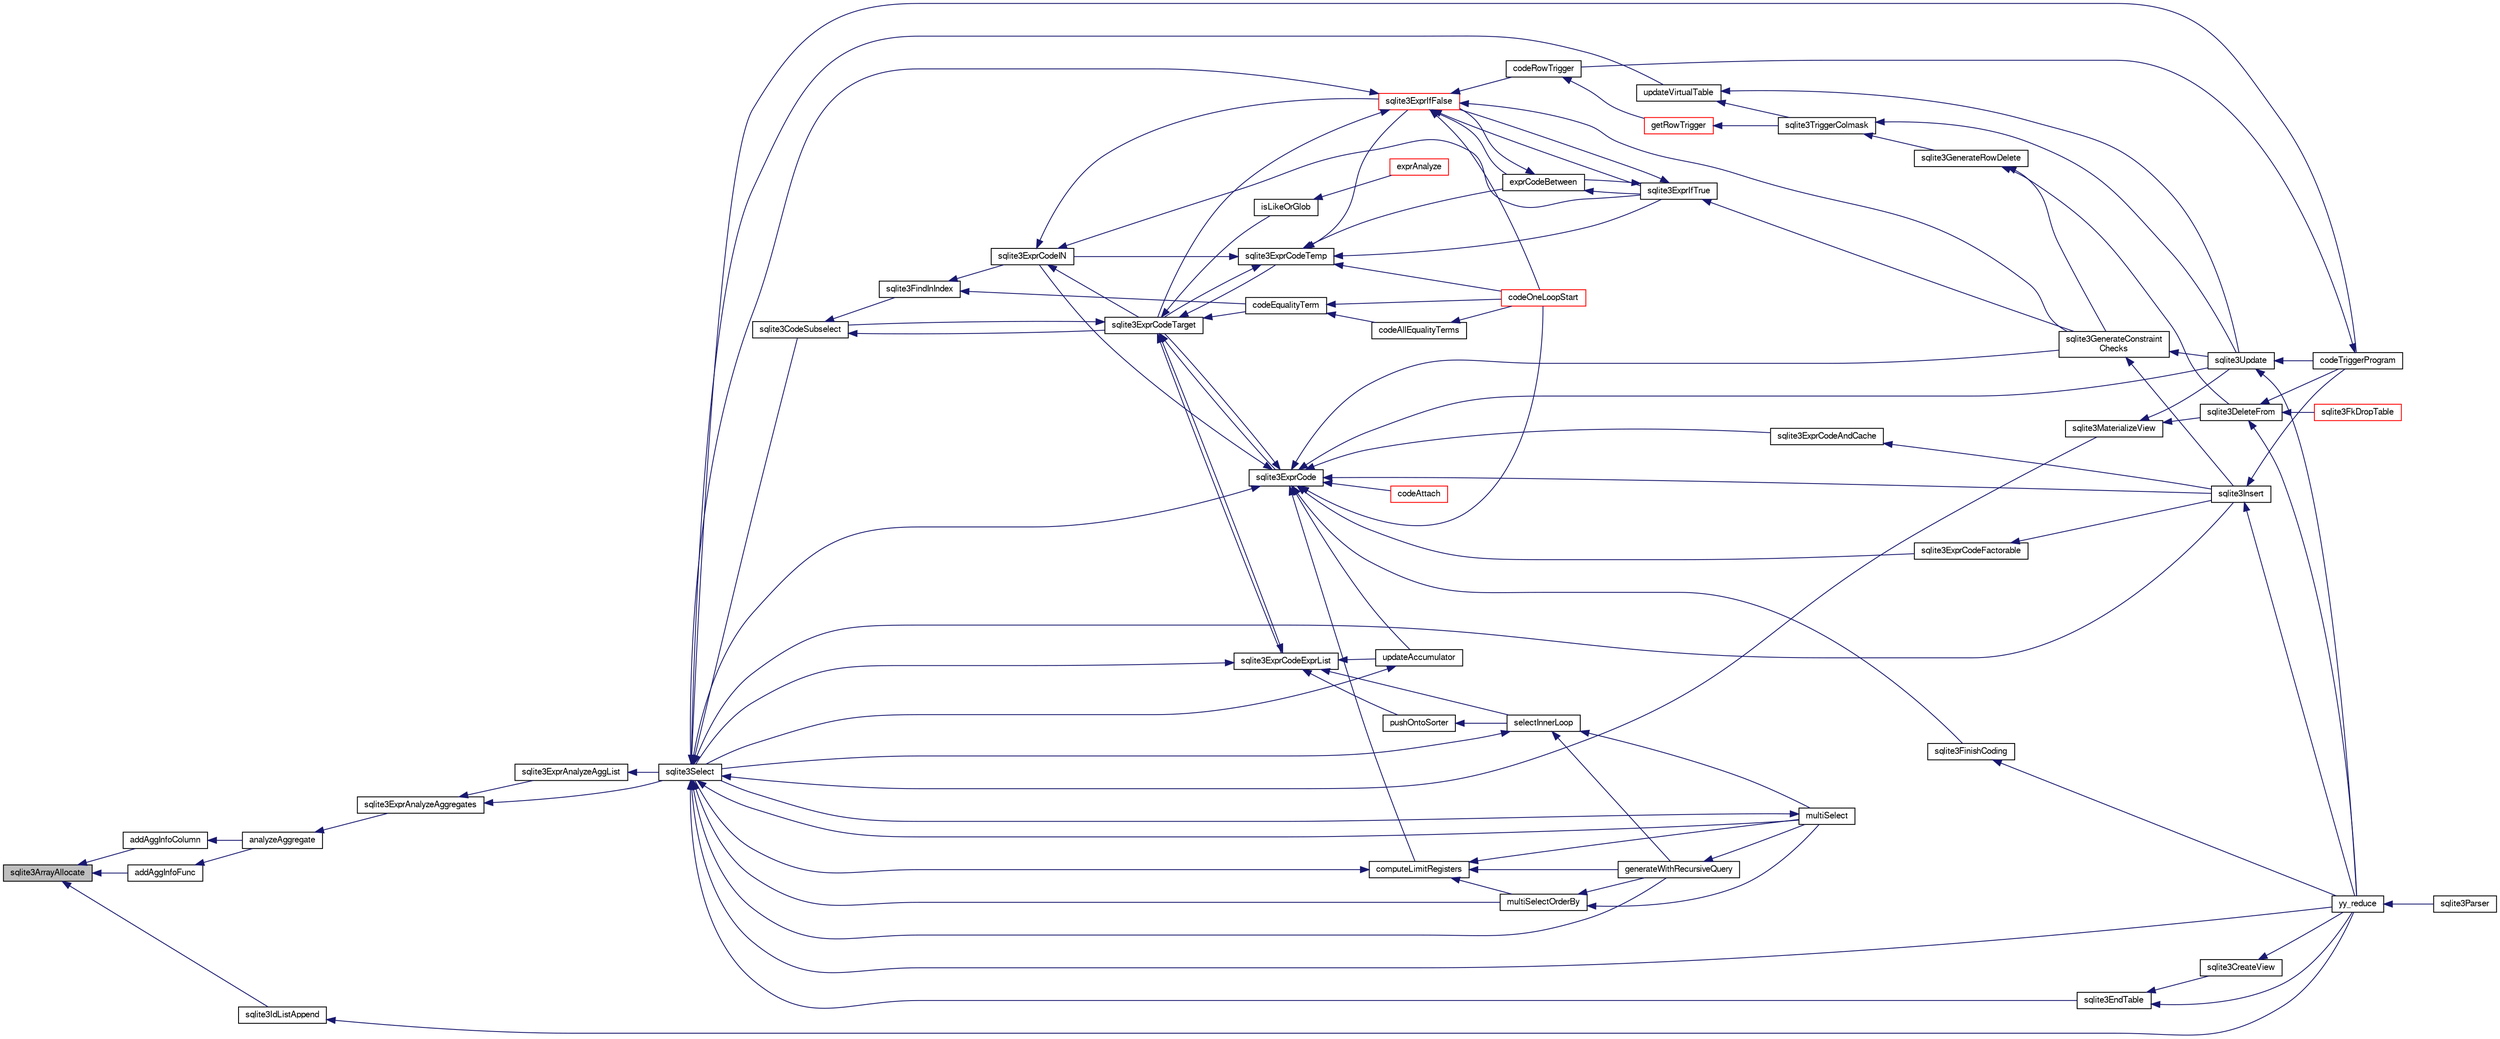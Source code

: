 digraph "sqlite3ArrayAllocate"
{
  edge [fontname="FreeSans",fontsize="10",labelfontname="FreeSans",labelfontsize="10"];
  node [fontname="FreeSans",fontsize="10",shape=record];
  rankdir="LR";
  Node420822 [label="sqlite3ArrayAllocate",height=0.2,width=0.4,color="black", fillcolor="grey75", style="filled", fontcolor="black"];
  Node420822 -> Node420823 [dir="back",color="midnightblue",fontsize="10",style="solid",fontname="FreeSans"];
  Node420823 [label="addAggInfoColumn",height=0.2,width=0.4,color="black", fillcolor="white", style="filled",URL="$sqlite3_8c.html#a537855c1ebe879bc0caf7abdb430fe34"];
  Node420823 -> Node420824 [dir="back",color="midnightblue",fontsize="10",style="solid",fontname="FreeSans"];
  Node420824 [label="analyzeAggregate",height=0.2,width=0.4,color="black", fillcolor="white", style="filled",URL="$sqlite3_8c.html#a6b02b8b5e691498db3c59afbf9322585"];
  Node420824 -> Node420825 [dir="back",color="midnightblue",fontsize="10",style="solid",fontname="FreeSans"];
  Node420825 [label="sqlite3ExprAnalyzeAggregates",height=0.2,width=0.4,color="black", fillcolor="white", style="filled",URL="$sqlite3_8c.html#a37993a67d19990d8bb9bd8bb93d3eee6"];
  Node420825 -> Node420826 [dir="back",color="midnightblue",fontsize="10",style="solid",fontname="FreeSans"];
  Node420826 [label="sqlite3ExprAnalyzeAggList",height=0.2,width=0.4,color="black", fillcolor="white", style="filled",URL="$sqlite3_8c.html#ad2faad4ff685aea8e3fbf839b8fb95a2"];
  Node420826 -> Node420827 [dir="back",color="midnightblue",fontsize="10",style="solid",fontname="FreeSans"];
  Node420827 [label="sqlite3Select",height=0.2,width=0.4,color="black", fillcolor="white", style="filled",URL="$sqlite3_8c.html#a2465ee8c956209ba4b272477b7c21a45"];
  Node420827 -> Node420828 [dir="back",color="midnightblue",fontsize="10",style="solid",fontname="FreeSans"];
  Node420828 [label="sqlite3CodeSubselect",height=0.2,width=0.4,color="black", fillcolor="white", style="filled",URL="$sqlite3_8c.html#aa69b46d2204a1d1b110107a1be12ee0c"];
  Node420828 -> Node420829 [dir="back",color="midnightblue",fontsize="10",style="solid",fontname="FreeSans"];
  Node420829 [label="sqlite3FindInIndex",height=0.2,width=0.4,color="black", fillcolor="white", style="filled",URL="$sqlite3_8c.html#af7d8c56ab0231f44bb5f87b3fafeffb2"];
  Node420829 -> Node420830 [dir="back",color="midnightblue",fontsize="10",style="solid",fontname="FreeSans"];
  Node420830 [label="sqlite3ExprCodeIN",height=0.2,width=0.4,color="black", fillcolor="white", style="filled",URL="$sqlite3_8c.html#ad9cf4f5b5ffb90c24a4a0900c8626193"];
  Node420830 -> Node420831 [dir="back",color="midnightblue",fontsize="10",style="solid",fontname="FreeSans"];
  Node420831 [label="sqlite3ExprCodeTarget",height=0.2,width=0.4,color="black", fillcolor="white", style="filled",URL="$sqlite3_8c.html#a4f308397a0a3ed299ed31aaa1ae2a293"];
  Node420831 -> Node420828 [dir="back",color="midnightblue",fontsize="10",style="solid",fontname="FreeSans"];
  Node420831 -> Node420832 [dir="back",color="midnightblue",fontsize="10",style="solid",fontname="FreeSans"];
  Node420832 [label="sqlite3ExprCodeTemp",height=0.2,width=0.4,color="black", fillcolor="white", style="filled",URL="$sqlite3_8c.html#a3bc5c1ccb3c5851847e2aeb4a84ae1fc"];
  Node420832 -> Node420830 [dir="back",color="midnightblue",fontsize="10",style="solid",fontname="FreeSans"];
  Node420832 -> Node420831 [dir="back",color="midnightblue",fontsize="10",style="solid",fontname="FreeSans"];
  Node420832 -> Node420833 [dir="back",color="midnightblue",fontsize="10",style="solid",fontname="FreeSans"];
  Node420833 [label="exprCodeBetween",height=0.2,width=0.4,color="black", fillcolor="white", style="filled",URL="$sqlite3_8c.html#abd053493214542bca8f406f42145d173"];
  Node420833 -> Node420834 [dir="back",color="midnightblue",fontsize="10",style="solid",fontname="FreeSans"];
  Node420834 [label="sqlite3ExprIfTrue",height=0.2,width=0.4,color="black", fillcolor="white", style="filled",URL="$sqlite3_8c.html#ad93a55237c23e1b743ab1f59df1a1444"];
  Node420834 -> Node420833 [dir="back",color="midnightblue",fontsize="10",style="solid",fontname="FreeSans"];
  Node420834 -> Node420835 [dir="back",color="midnightblue",fontsize="10",style="solid",fontname="FreeSans"];
  Node420835 [label="sqlite3ExprIfFalse",height=0.2,width=0.4,color="red", fillcolor="white", style="filled",URL="$sqlite3_8c.html#af97ecccb5d56e321e118414b08f65b71"];
  Node420835 -> Node420831 [dir="back",color="midnightblue",fontsize="10",style="solid",fontname="FreeSans"];
  Node420835 -> Node420833 [dir="back",color="midnightblue",fontsize="10",style="solid",fontname="FreeSans"];
  Node420835 -> Node420834 [dir="back",color="midnightblue",fontsize="10",style="solid",fontname="FreeSans"];
  Node420835 -> Node420862 [dir="back",color="midnightblue",fontsize="10",style="solid",fontname="FreeSans"];
  Node420862 [label="sqlite3GenerateConstraint\lChecks",height=0.2,width=0.4,color="black", fillcolor="white", style="filled",URL="$sqlite3_8c.html#aef639c1e6a0c0a67ca6e7690ad931bd2"];
  Node420862 -> Node420860 [dir="back",color="midnightblue",fontsize="10",style="solid",fontname="FreeSans"];
  Node420860 [label="sqlite3Insert",height=0.2,width=0.4,color="black", fillcolor="white", style="filled",URL="$sqlite3_8c.html#a5b17c9c2000bae6bdff8e6be48d7dc2b"];
  Node420860 -> Node420853 [dir="back",color="midnightblue",fontsize="10",style="solid",fontname="FreeSans"];
  Node420853 [label="codeTriggerProgram",height=0.2,width=0.4,color="black", fillcolor="white", style="filled",URL="$sqlite3_8c.html#a120801f59d9281d201d2ff4b2606836e"];
  Node420853 -> Node420854 [dir="back",color="midnightblue",fontsize="10",style="solid",fontname="FreeSans"];
  Node420854 [label="codeRowTrigger",height=0.2,width=0.4,color="black", fillcolor="white", style="filled",URL="$sqlite3_8c.html#a463cea5aaaf388b560b206570a0022fc"];
  Node420854 -> Node420855 [dir="back",color="midnightblue",fontsize="10",style="solid",fontname="FreeSans"];
  Node420855 [label="getRowTrigger",height=0.2,width=0.4,color="red", fillcolor="white", style="filled",URL="$sqlite3_8c.html#a69626ef20b540d1a2b19cf56f3f45689"];
  Node420855 -> Node420861 [dir="back",color="midnightblue",fontsize="10",style="solid",fontname="FreeSans"];
  Node420861 [label="sqlite3TriggerColmask",height=0.2,width=0.4,color="black", fillcolor="white", style="filled",URL="$sqlite3_8c.html#acace8e99e37ae5e84ea03c65e820c540"];
  Node420861 -> Node420849 [dir="back",color="midnightblue",fontsize="10",style="solid",fontname="FreeSans"];
  Node420849 [label="sqlite3GenerateRowDelete",height=0.2,width=0.4,color="black", fillcolor="white", style="filled",URL="$sqlite3_8c.html#a2c76cbf3027fc18fdbb8cb4cd96b77d9"];
  Node420849 -> Node420850 [dir="back",color="midnightblue",fontsize="10",style="solid",fontname="FreeSans"];
  Node420850 [label="sqlite3DeleteFrom",height=0.2,width=0.4,color="black", fillcolor="white", style="filled",URL="$sqlite3_8c.html#ab9b4b45349188b49eabb23f94608a091"];
  Node420850 -> Node420851 [dir="back",color="midnightblue",fontsize="10",style="solid",fontname="FreeSans"];
  Node420851 [label="sqlite3FkDropTable",height=0.2,width=0.4,color="red", fillcolor="white", style="filled",URL="$sqlite3_8c.html#a1218c6fc74e89152ceaa4760e82f5ef9"];
  Node420850 -> Node420853 [dir="back",color="midnightblue",fontsize="10",style="solid",fontname="FreeSans"];
  Node420850 -> Node420840 [dir="back",color="midnightblue",fontsize="10",style="solid",fontname="FreeSans"];
  Node420840 [label="yy_reduce",height=0.2,width=0.4,color="black", fillcolor="white", style="filled",URL="$sqlite3_8c.html#a7c419a9b25711c666a9a2449ef377f14"];
  Node420840 -> Node420841 [dir="back",color="midnightblue",fontsize="10",style="solid",fontname="FreeSans"];
  Node420841 [label="sqlite3Parser",height=0.2,width=0.4,color="black", fillcolor="white", style="filled",URL="$sqlite3_8c.html#a0327d71a5fabe0b6a343d78a2602e72a"];
  Node420849 -> Node420862 [dir="back",color="midnightblue",fontsize="10",style="solid",fontname="FreeSans"];
  Node420861 -> Node420858 [dir="back",color="midnightblue",fontsize="10",style="solid",fontname="FreeSans"];
  Node420858 [label="sqlite3Update",height=0.2,width=0.4,color="black", fillcolor="white", style="filled",URL="$sqlite3_8c.html#ac5aa67c46e8cc8174566fabe6809fafa"];
  Node420858 -> Node420853 [dir="back",color="midnightblue",fontsize="10",style="solid",fontname="FreeSans"];
  Node420858 -> Node420840 [dir="back",color="midnightblue",fontsize="10",style="solid",fontname="FreeSans"];
  Node420860 -> Node420840 [dir="back",color="midnightblue",fontsize="10",style="solid",fontname="FreeSans"];
  Node420862 -> Node420858 [dir="back",color="midnightblue",fontsize="10",style="solid",fontname="FreeSans"];
  Node420835 -> Node420827 [dir="back",color="midnightblue",fontsize="10",style="solid",fontname="FreeSans"];
  Node420835 -> Node420854 [dir="back",color="midnightblue",fontsize="10",style="solid",fontname="FreeSans"];
  Node420835 -> Node420868 [dir="back",color="midnightblue",fontsize="10",style="solid",fontname="FreeSans"];
  Node420868 [label="codeOneLoopStart",height=0.2,width=0.4,color="red", fillcolor="white", style="filled",URL="$sqlite3_8c.html#aa868875120b151c169cc79139ed6e008"];
  Node420834 -> Node420862 [dir="back",color="midnightblue",fontsize="10",style="solid",fontname="FreeSans"];
  Node420833 -> Node420835 [dir="back",color="midnightblue",fontsize="10",style="solid",fontname="FreeSans"];
  Node420832 -> Node420834 [dir="back",color="midnightblue",fontsize="10",style="solid",fontname="FreeSans"];
  Node420832 -> Node420835 [dir="back",color="midnightblue",fontsize="10",style="solid",fontname="FreeSans"];
  Node420832 -> Node420868 [dir="back",color="midnightblue",fontsize="10",style="solid",fontname="FreeSans"];
  Node420831 -> Node420869 [dir="back",color="midnightblue",fontsize="10",style="solid",fontname="FreeSans"];
  Node420869 [label="sqlite3ExprCode",height=0.2,width=0.4,color="black", fillcolor="white", style="filled",URL="$sqlite3_8c.html#a75f270fb0b111b86924cca4ea507b417"];
  Node420869 -> Node420830 [dir="back",color="midnightblue",fontsize="10",style="solid",fontname="FreeSans"];
  Node420869 -> Node420831 [dir="back",color="midnightblue",fontsize="10",style="solid",fontname="FreeSans"];
  Node420869 -> Node420870 [dir="back",color="midnightblue",fontsize="10",style="solid",fontname="FreeSans"];
  Node420870 [label="sqlite3ExprCodeFactorable",height=0.2,width=0.4,color="black", fillcolor="white", style="filled",URL="$sqlite3_8c.html#a843f7fd58eec5a683c1fd8435fcd1e84"];
  Node420870 -> Node420860 [dir="back",color="midnightblue",fontsize="10",style="solid",fontname="FreeSans"];
  Node420869 -> Node420871 [dir="back",color="midnightblue",fontsize="10",style="solid",fontname="FreeSans"];
  Node420871 [label="sqlite3ExprCodeAndCache",height=0.2,width=0.4,color="black", fillcolor="white", style="filled",URL="$sqlite3_8c.html#ae3e46527d9b7fc9cb9236d21a5e6b1d8"];
  Node420871 -> Node420860 [dir="back",color="midnightblue",fontsize="10",style="solid",fontname="FreeSans"];
  Node420869 -> Node420872 [dir="back",color="midnightblue",fontsize="10",style="solid",fontname="FreeSans"];
  Node420872 [label="codeAttach",height=0.2,width=0.4,color="red", fillcolor="white", style="filled",URL="$sqlite3_8c.html#ade4e9e30d828a19c191fdcb098676d5b"];
  Node420869 -> Node420875 [dir="back",color="midnightblue",fontsize="10",style="solid",fontname="FreeSans"];
  Node420875 [label="sqlite3FinishCoding",height=0.2,width=0.4,color="black", fillcolor="white", style="filled",URL="$sqlite3_8c.html#a651bc5b446c276c092705856d995b278"];
  Node420875 -> Node420840 [dir="back",color="midnightblue",fontsize="10",style="solid",fontname="FreeSans"];
  Node420869 -> Node420860 [dir="back",color="midnightblue",fontsize="10",style="solid",fontname="FreeSans"];
  Node420869 -> Node420862 [dir="back",color="midnightblue",fontsize="10",style="solid",fontname="FreeSans"];
  Node420869 -> Node420876 [dir="back",color="midnightblue",fontsize="10",style="solid",fontname="FreeSans"];
  Node420876 [label="computeLimitRegisters",height=0.2,width=0.4,color="black", fillcolor="white", style="filled",URL="$sqlite3_8c.html#ae9d37055e4905929b6f6cda5461e2f37"];
  Node420876 -> Node420877 [dir="back",color="midnightblue",fontsize="10",style="solid",fontname="FreeSans"];
  Node420877 [label="generateWithRecursiveQuery",height=0.2,width=0.4,color="black", fillcolor="white", style="filled",URL="$sqlite3_8c.html#ade2c3663fa9c3b9676507984b9483942"];
  Node420877 -> Node420878 [dir="back",color="midnightblue",fontsize="10",style="solid",fontname="FreeSans"];
  Node420878 [label="multiSelect",height=0.2,width=0.4,color="black", fillcolor="white", style="filled",URL="$sqlite3_8c.html#a6456c61f3d9b2389738753cedfa24fa7"];
  Node420878 -> Node420827 [dir="back",color="midnightblue",fontsize="10",style="solid",fontname="FreeSans"];
  Node420876 -> Node420878 [dir="back",color="midnightblue",fontsize="10",style="solid",fontname="FreeSans"];
  Node420876 -> Node420879 [dir="back",color="midnightblue",fontsize="10",style="solid",fontname="FreeSans"];
  Node420879 [label="multiSelectOrderBy",height=0.2,width=0.4,color="black", fillcolor="white", style="filled",URL="$sqlite3_8c.html#afcdb8488c6f4dfdadaf9f04bca35b808"];
  Node420879 -> Node420877 [dir="back",color="midnightblue",fontsize="10",style="solid",fontname="FreeSans"];
  Node420879 -> Node420878 [dir="back",color="midnightblue",fontsize="10",style="solid",fontname="FreeSans"];
  Node420876 -> Node420827 [dir="back",color="midnightblue",fontsize="10",style="solid",fontname="FreeSans"];
  Node420869 -> Node420880 [dir="back",color="midnightblue",fontsize="10",style="solid",fontname="FreeSans"];
  Node420880 [label="updateAccumulator",height=0.2,width=0.4,color="black", fillcolor="white", style="filled",URL="$sqlite3_8c.html#a1681660dd3ecd50c8727d6e56a537bd9"];
  Node420880 -> Node420827 [dir="back",color="midnightblue",fontsize="10",style="solid",fontname="FreeSans"];
  Node420869 -> Node420827 [dir="back",color="midnightblue",fontsize="10",style="solid",fontname="FreeSans"];
  Node420869 -> Node420858 [dir="back",color="midnightblue",fontsize="10",style="solid",fontname="FreeSans"];
  Node420869 -> Node420868 [dir="back",color="midnightblue",fontsize="10",style="solid",fontname="FreeSans"];
  Node420831 -> Node420881 [dir="back",color="midnightblue",fontsize="10",style="solid",fontname="FreeSans"];
  Node420881 [label="sqlite3ExprCodeExprList",height=0.2,width=0.4,color="black", fillcolor="white", style="filled",URL="$sqlite3_8c.html#a05b2b3dc3de7565de24eb3a2ff4e9566"];
  Node420881 -> Node420831 [dir="back",color="midnightblue",fontsize="10",style="solid",fontname="FreeSans"];
  Node420881 -> Node420882 [dir="back",color="midnightblue",fontsize="10",style="solid",fontname="FreeSans"];
  Node420882 [label="pushOntoSorter",height=0.2,width=0.4,color="black", fillcolor="white", style="filled",URL="$sqlite3_8c.html#a4555397beb584a386e7739cf022a6651"];
  Node420882 -> Node420883 [dir="back",color="midnightblue",fontsize="10",style="solid",fontname="FreeSans"];
  Node420883 [label="selectInnerLoop",height=0.2,width=0.4,color="black", fillcolor="white", style="filled",URL="$sqlite3_8c.html#ababe0933661ebe67eb0e6074bb1fd411"];
  Node420883 -> Node420877 [dir="back",color="midnightblue",fontsize="10",style="solid",fontname="FreeSans"];
  Node420883 -> Node420878 [dir="back",color="midnightblue",fontsize="10",style="solid",fontname="FreeSans"];
  Node420883 -> Node420827 [dir="back",color="midnightblue",fontsize="10",style="solid",fontname="FreeSans"];
  Node420881 -> Node420883 [dir="back",color="midnightblue",fontsize="10",style="solid",fontname="FreeSans"];
  Node420881 -> Node420880 [dir="back",color="midnightblue",fontsize="10",style="solid",fontname="FreeSans"];
  Node420881 -> Node420827 [dir="back",color="midnightblue",fontsize="10",style="solid",fontname="FreeSans"];
  Node420831 -> Node420884 [dir="back",color="midnightblue",fontsize="10",style="solid",fontname="FreeSans"];
  Node420884 [label="isLikeOrGlob",height=0.2,width=0.4,color="black", fillcolor="white", style="filled",URL="$sqlite3_8c.html#a6c38e495198bf8976f68d1a6ebd74a50"];
  Node420884 -> Node420885 [dir="back",color="midnightblue",fontsize="10",style="solid",fontname="FreeSans"];
  Node420885 [label="exprAnalyze",height=0.2,width=0.4,color="red", fillcolor="white", style="filled",URL="$sqlite3_8c.html#acb10e48c9a4184a4edd9bfd5b14ad0b7"];
  Node420831 -> Node420893 [dir="back",color="midnightblue",fontsize="10",style="solid",fontname="FreeSans"];
  Node420893 [label="codeEqualityTerm",height=0.2,width=0.4,color="black", fillcolor="white", style="filled",URL="$sqlite3_8c.html#ad88a57073f031452c9843e97f15acc47"];
  Node420893 -> Node420894 [dir="back",color="midnightblue",fontsize="10",style="solid",fontname="FreeSans"];
  Node420894 [label="codeAllEqualityTerms",height=0.2,width=0.4,color="black", fillcolor="white", style="filled",URL="$sqlite3_8c.html#a3095598b812500a4efe41bf17cd49381"];
  Node420894 -> Node420868 [dir="back",color="midnightblue",fontsize="10",style="solid",fontname="FreeSans"];
  Node420893 -> Node420868 [dir="back",color="midnightblue",fontsize="10",style="solid",fontname="FreeSans"];
  Node420830 -> Node420834 [dir="back",color="midnightblue",fontsize="10",style="solid",fontname="FreeSans"];
  Node420830 -> Node420835 [dir="back",color="midnightblue",fontsize="10",style="solid",fontname="FreeSans"];
  Node420829 -> Node420893 [dir="back",color="midnightblue",fontsize="10",style="solid",fontname="FreeSans"];
  Node420828 -> Node420831 [dir="back",color="midnightblue",fontsize="10",style="solid",fontname="FreeSans"];
  Node420827 -> Node420843 [dir="back",color="midnightblue",fontsize="10",style="solid",fontname="FreeSans"];
  Node420843 [label="sqlite3EndTable",height=0.2,width=0.4,color="black", fillcolor="white", style="filled",URL="$sqlite3_8c.html#a7b5f2c66c0f0b6f819d970ca389768b0"];
  Node420843 -> Node420844 [dir="back",color="midnightblue",fontsize="10",style="solid",fontname="FreeSans"];
  Node420844 [label="sqlite3CreateView",height=0.2,width=0.4,color="black", fillcolor="white", style="filled",URL="$sqlite3_8c.html#a9d85cb00ff71dee5cd9a019503a6982e"];
  Node420844 -> Node420840 [dir="back",color="midnightblue",fontsize="10",style="solid",fontname="FreeSans"];
  Node420843 -> Node420840 [dir="back",color="midnightblue",fontsize="10",style="solid",fontname="FreeSans"];
  Node420827 -> Node420895 [dir="back",color="midnightblue",fontsize="10",style="solid",fontname="FreeSans"];
  Node420895 [label="sqlite3MaterializeView",height=0.2,width=0.4,color="black", fillcolor="white", style="filled",URL="$sqlite3_8c.html#a4557984b0b75f998fb0c3f231c9b1def"];
  Node420895 -> Node420850 [dir="back",color="midnightblue",fontsize="10",style="solid",fontname="FreeSans"];
  Node420895 -> Node420858 [dir="back",color="midnightblue",fontsize="10",style="solid",fontname="FreeSans"];
  Node420827 -> Node420860 [dir="back",color="midnightblue",fontsize="10",style="solid",fontname="FreeSans"];
  Node420827 -> Node420877 [dir="back",color="midnightblue",fontsize="10",style="solid",fontname="FreeSans"];
  Node420827 -> Node420878 [dir="back",color="midnightblue",fontsize="10",style="solid",fontname="FreeSans"];
  Node420827 -> Node420879 [dir="back",color="midnightblue",fontsize="10",style="solid",fontname="FreeSans"];
  Node420827 -> Node420853 [dir="back",color="midnightblue",fontsize="10",style="solid",fontname="FreeSans"];
  Node420827 -> Node420896 [dir="back",color="midnightblue",fontsize="10",style="solid",fontname="FreeSans"];
  Node420896 [label="updateVirtualTable",height=0.2,width=0.4,color="black", fillcolor="white", style="filled",URL="$sqlite3_8c.html#a740220531db9293c39a2cdd7da3f74e1"];
  Node420896 -> Node420861 [dir="back",color="midnightblue",fontsize="10",style="solid",fontname="FreeSans"];
  Node420896 -> Node420858 [dir="back",color="midnightblue",fontsize="10",style="solid",fontname="FreeSans"];
  Node420827 -> Node420840 [dir="back",color="midnightblue",fontsize="10",style="solid",fontname="FreeSans"];
  Node420825 -> Node420827 [dir="back",color="midnightblue",fontsize="10",style="solid",fontname="FreeSans"];
  Node420822 -> Node420897 [dir="back",color="midnightblue",fontsize="10",style="solid",fontname="FreeSans"];
  Node420897 [label="addAggInfoFunc",height=0.2,width=0.4,color="black", fillcolor="white", style="filled",URL="$sqlite3_8c.html#ac2c1df37c47b404f7582ba88d7bb5da5"];
  Node420897 -> Node420824 [dir="back",color="midnightblue",fontsize="10",style="solid",fontname="FreeSans"];
  Node420822 -> Node420898 [dir="back",color="midnightblue",fontsize="10",style="solid",fontname="FreeSans"];
  Node420898 [label="sqlite3IdListAppend",height=0.2,width=0.4,color="black", fillcolor="white", style="filled",URL="$sqlite3_8c.html#abfbbed62255af0d239f098efcb5e18c2"];
  Node420898 -> Node420840 [dir="back",color="midnightblue",fontsize="10",style="solid",fontname="FreeSans"];
}
